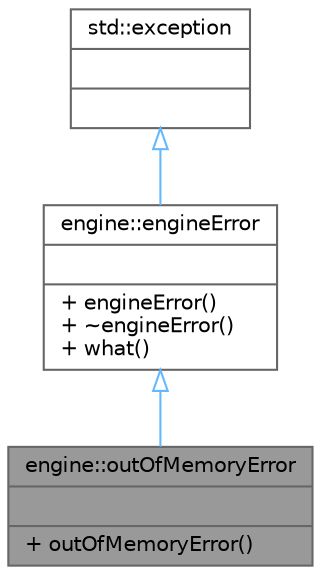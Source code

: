 digraph "engine::outOfMemoryError"
{
 // LATEX_PDF_SIZE
  bgcolor="transparent";
  edge [fontname=Helvetica,fontsize=10,labelfontname=Helvetica,labelfontsize=10];
  node [fontname=Helvetica,fontsize=10,shape=box,height=0.2,width=0.4];
  Node1 [shape=record,label="{engine::outOfMemoryError\n||+ outOfMemoryError()\l}",height=0.2,width=0.4,color="gray40", fillcolor="grey60", style="filled", fontcolor="black",tooltip=" "];
  Node2 -> Node1 [dir="back",color="steelblue1",style="solid",arrowtail="onormal"];
  Node2 [shape=record,label="{engine::engineError\n||+ engineError()\l+ ~engineError()\l+ what()\l}",height=0.2,width=0.4,color="gray40", fillcolor="white", style="filled",URL="$classengine_1_1engineError.html",tooltip=" "];
  Node3 -> Node2 [dir="back",color="steelblue1",style="solid",arrowtail="onormal"];
  Node3 [shape=record,label="{std::exception\n||}",height=0.2,width=0.4,color="gray40", fillcolor="white", style="filled",tooltip=" "];
}
